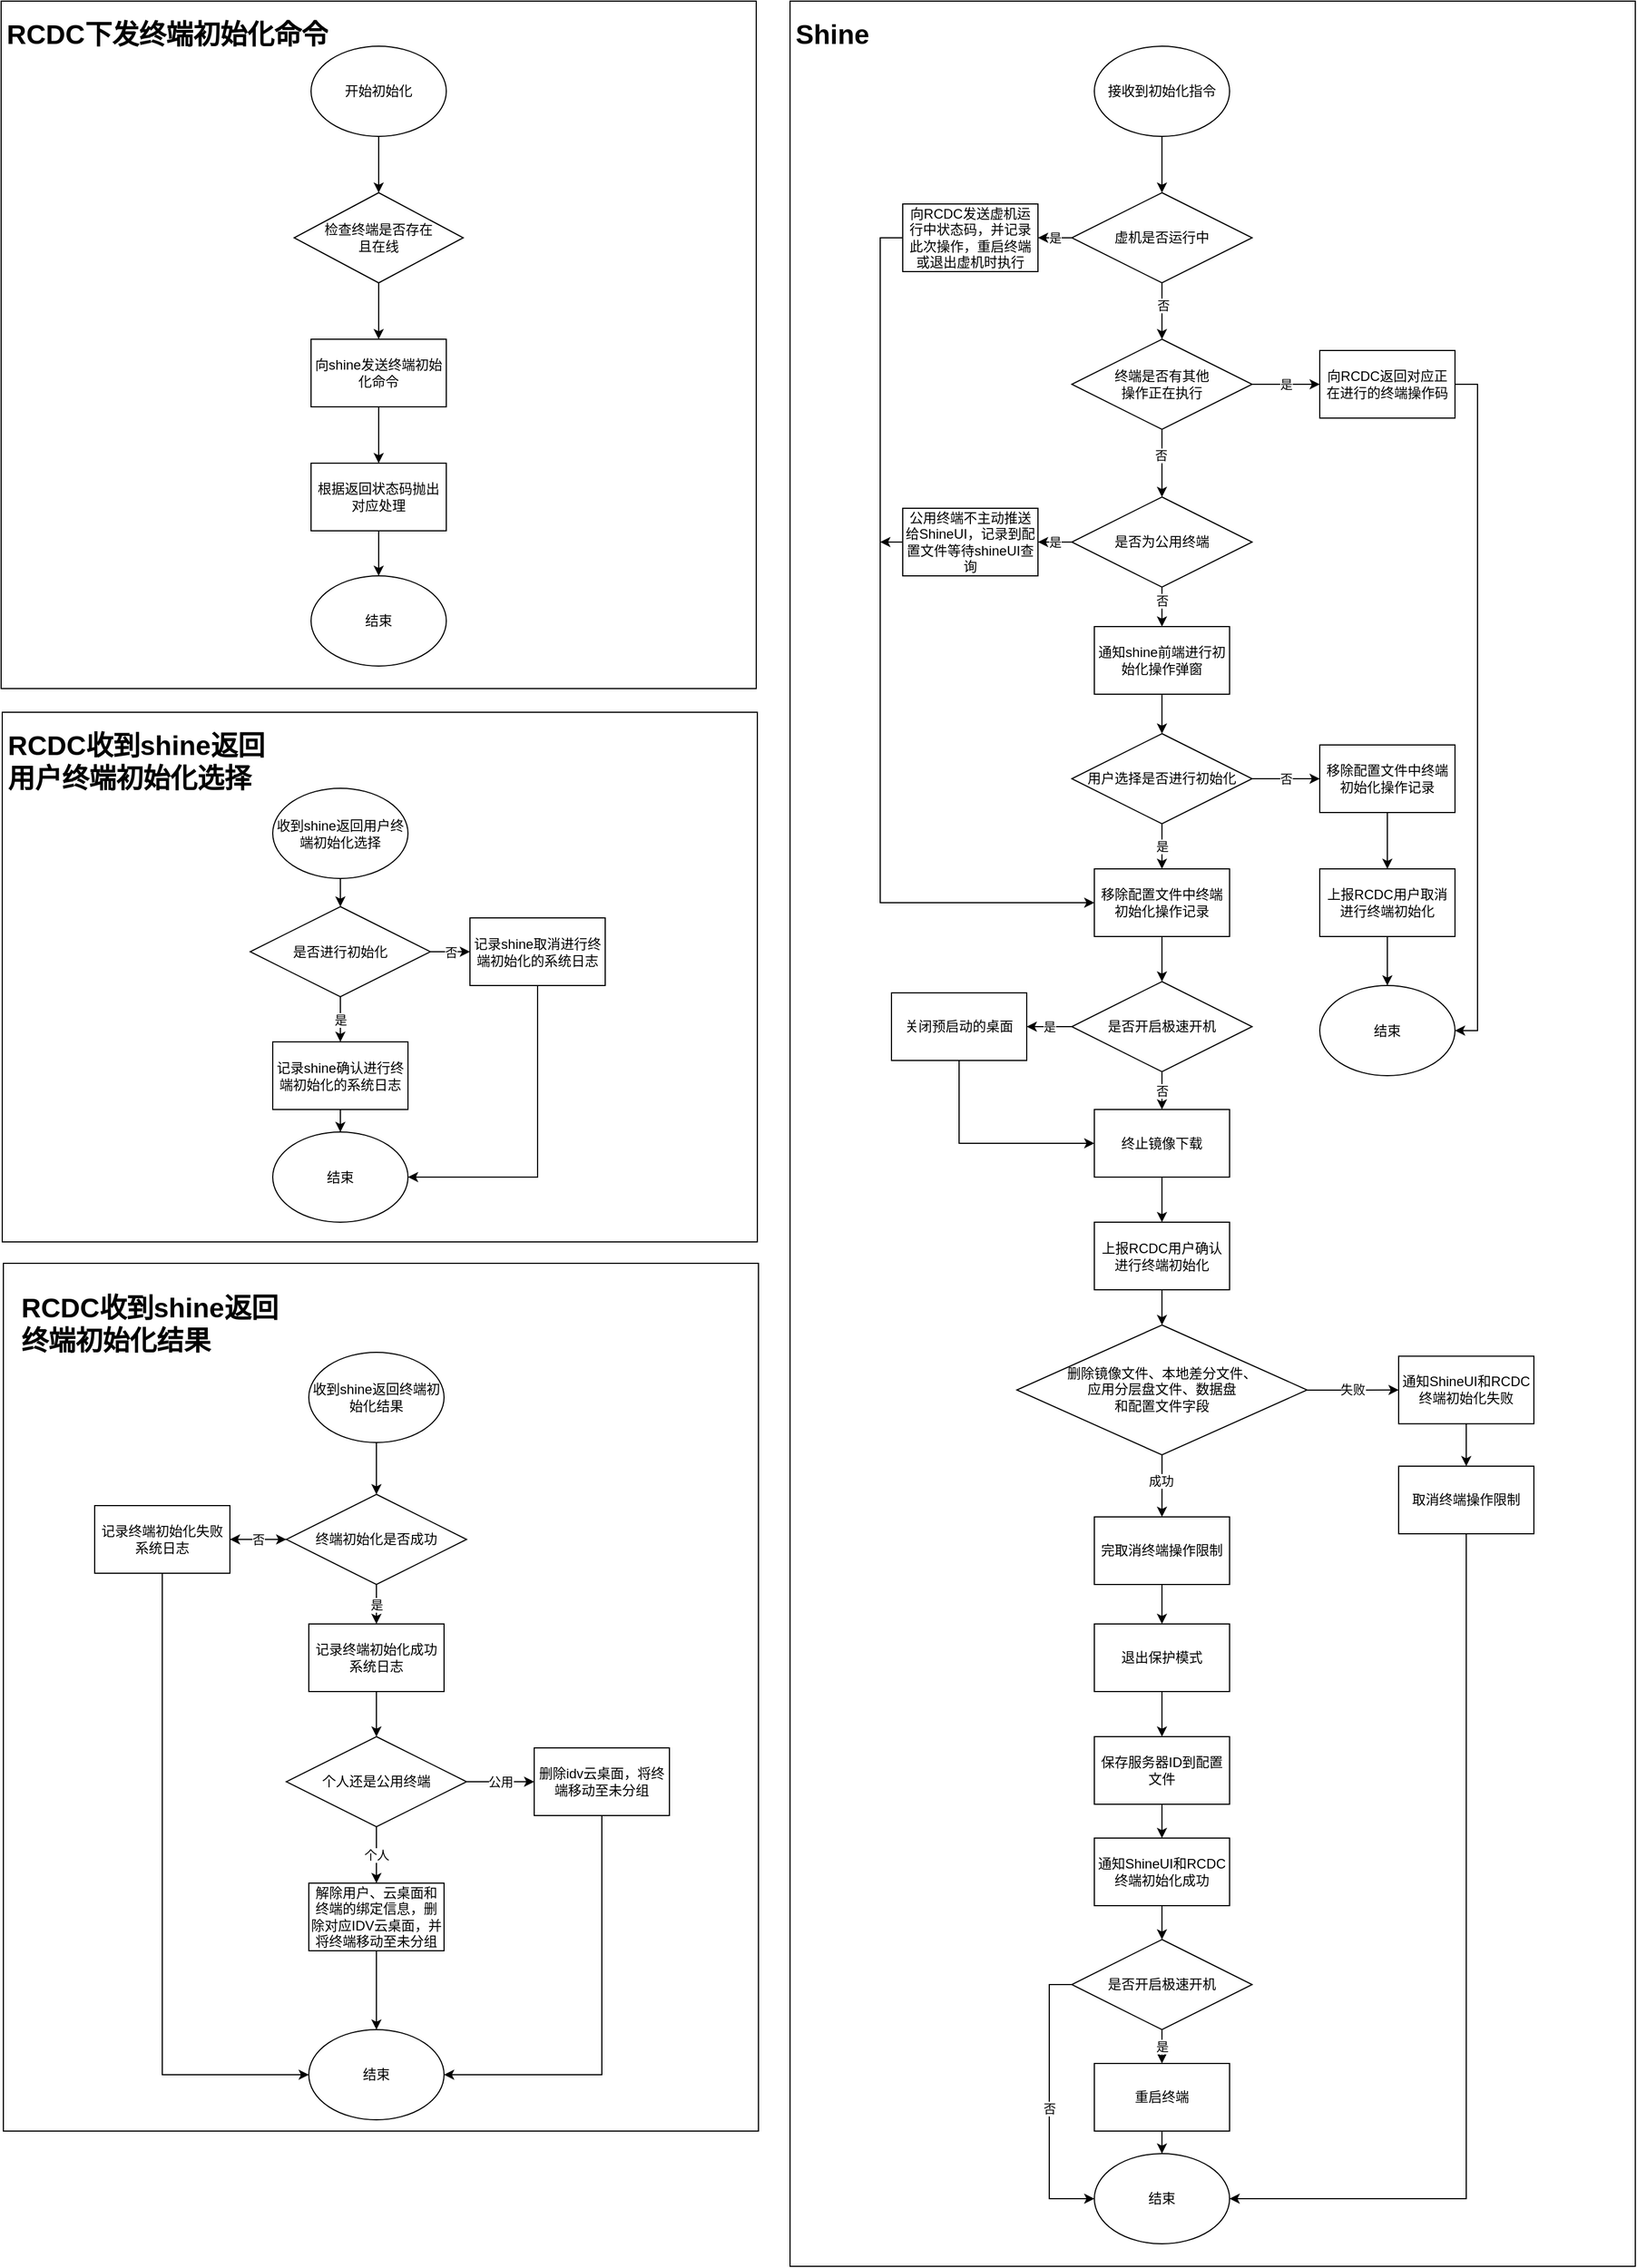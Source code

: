 <mxfile version="13.4.9" type="github">
  <diagram id="C5RBs43oDa-KdzZeNtuy" name="Page-1">
    <mxGraphModel dx="2130" dy="2096" grid="1" gridSize="10" guides="1" tooltips="1" connect="1" arrows="1" fold="1" page="1" pageScale="1" pageWidth="827" pageHeight="1169" math="0" shadow="0">
      <root>
        <mxCell id="WIyWlLk6GJQsqaUBKTNV-0" />
        <mxCell id="WIyWlLk6GJQsqaUBKTNV-1" parent="WIyWlLk6GJQsqaUBKTNV-0" />
        <mxCell id="mnBdbgV8jX7nQdFRX_Ui-82" value="" style="whiteSpace=wrap;html=1;fillColor=#FFFFFF;" vertex="1" parent="WIyWlLk6GJQsqaUBKTNV-1">
          <mxGeometry x="91" y="601" width="670" height="470" as="geometry" />
        </mxCell>
        <mxCell id="mnBdbgV8jX7nQdFRX_Ui-83" value="&lt;h1&gt;RCDC收到shine返回用户终端初始化选择&lt;/h1&gt;" style="text;html=1;strokeColor=none;fillColor=none;spacing=5;spacingTop=-20;whiteSpace=wrap;overflow=hidden;rounded=0;" vertex="1" parent="WIyWlLk6GJQsqaUBKTNV-1">
          <mxGeometry x="91" y="611" width="240" height="60" as="geometry" />
        </mxCell>
        <mxCell id="mnBdbgV8jX7nQdFRX_Ui-14" value="" style="whiteSpace=wrap;html=1;fillColor=#FFFFFF;" vertex="1" parent="WIyWlLk6GJQsqaUBKTNV-1">
          <mxGeometry x="90" y="-30" width="670" height="610" as="geometry" />
        </mxCell>
        <mxCell id="mnBdbgV8jX7nQdFRX_Ui-10" value="" style="edgeStyle=orthogonalEdgeStyle;rounded=0;orthogonalLoop=1;jettySize=auto;html=1;" edge="1" parent="WIyWlLk6GJQsqaUBKTNV-1" source="mnBdbgV8jX7nQdFRX_Ui-6" target="mnBdbgV8jX7nQdFRX_Ui-9">
          <mxGeometry relative="1" as="geometry" />
        </mxCell>
        <mxCell id="mnBdbgV8jX7nQdFRX_Ui-6" value="开始初始化" style="ellipse;whiteSpace=wrap;html=1;" vertex="1" parent="WIyWlLk6GJQsqaUBKTNV-1">
          <mxGeometry x="365" y="10" width="120" height="80" as="geometry" />
        </mxCell>
        <mxCell id="mnBdbgV8jX7nQdFRX_Ui-12" value="" style="edgeStyle=orthogonalEdgeStyle;rounded=0;orthogonalLoop=1;jettySize=auto;html=1;" edge="1" parent="WIyWlLk6GJQsqaUBKTNV-1" source="mnBdbgV8jX7nQdFRX_Ui-9" target="mnBdbgV8jX7nQdFRX_Ui-11">
          <mxGeometry relative="1" as="geometry" />
        </mxCell>
        <mxCell id="mnBdbgV8jX7nQdFRX_Ui-9" value="检查终端是否存在&lt;br&gt;且在线" style="rhombus;whiteSpace=wrap;html=1;" vertex="1" parent="WIyWlLk6GJQsqaUBKTNV-1">
          <mxGeometry x="350" y="140" width="150" height="80" as="geometry" />
        </mxCell>
        <mxCell id="mnBdbgV8jX7nQdFRX_Ui-65" value="" style="edgeStyle=orthogonalEdgeStyle;rounded=0;orthogonalLoop=1;jettySize=auto;html=1;" edge="1" parent="WIyWlLk6GJQsqaUBKTNV-1" source="mnBdbgV8jX7nQdFRX_Ui-11" target="mnBdbgV8jX7nQdFRX_Ui-64">
          <mxGeometry relative="1" as="geometry" />
        </mxCell>
        <mxCell id="mnBdbgV8jX7nQdFRX_Ui-11" value="向shine发送终端初始化命令" style="whiteSpace=wrap;html=1;" vertex="1" parent="WIyWlLk6GJQsqaUBKTNV-1">
          <mxGeometry x="365" y="270" width="120" height="60" as="geometry" />
        </mxCell>
        <mxCell id="mnBdbgV8jX7nQdFRX_Ui-15" value="&lt;h1&gt;RCDC下发终端初始化命令&lt;/h1&gt;" style="text;html=1;strokeColor=none;fillColor=none;spacing=5;spacingTop=-20;whiteSpace=wrap;overflow=hidden;rounded=0;" vertex="1" parent="WIyWlLk6GJQsqaUBKTNV-1">
          <mxGeometry x="90" y="-20" width="310" height="60" as="geometry" />
        </mxCell>
        <mxCell id="mnBdbgV8jX7nQdFRX_Ui-16" value="" style="whiteSpace=wrap;html=1;fillColor=#FFFFFF;" vertex="1" parent="WIyWlLk6GJQsqaUBKTNV-1">
          <mxGeometry x="790" y="-30" width="750" height="2010" as="geometry" />
        </mxCell>
        <mxCell id="mnBdbgV8jX7nQdFRX_Ui-17" value="&lt;h1&gt;Shine&lt;/h1&gt;" style="text;html=1;strokeColor=none;fillColor=none;spacing=5;spacingTop=-20;whiteSpace=wrap;overflow=hidden;rounded=0;" vertex="1" parent="WIyWlLk6GJQsqaUBKTNV-1">
          <mxGeometry x="790" y="-20" width="100" height="40" as="geometry" />
        </mxCell>
        <mxCell id="mnBdbgV8jX7nQdFRX_Ui-20" value="" style="edgeStyle=orthogonalEdgeStyle;rounded=0;orthogonalLoop=1;jettySize=auto;html=1;" edge="1" parent="WIyWlLk6GJQsqaUBKTNV-1" source="mnBdbgV8jX7nQdFRX_Ui-18" target="mnBdbgV8jX7nQdFRX_Ui-19">
          <mxGeometry relative="1" as="geometry" />
        </mxCell>
        <mxCell id="mnBdbgV8jX7nQdFRX_Ui-18" value="接收到初始化指令" style="ellipse;whiteSpace=wrap;html=1;fillColor=#FFFFFF;" vertex="1" parent="WIyWlLk6GJQsqaUBKTNV-1">
          <mxGeometry x="1060" y="10" width="120" height="80" as="geometry" />
        </mxCell>
        <mxCell id="mnBdbgV8jX7nQdFRX_Ui-24" value="" style="edgeStyle=orthogonalEdgeStyle;rounded=0;orthogonalLoop=1;jettySize=auto;html=1;" edge="1" parent="WIyWlLk6GJQsqaUBKTNV-1" source="mnBdbgV8jX7nQdFRX_Ui-19" target="mnBdbgV8jX7nQdFRX_Ui-23">
          <mxGeometry relative="1" as="geometry" />
        </mxCell>
        <mxCell id="mnBdbgV8jX7nQdFRX_Ui-28" value="否" style="edgeLabel;html=1;align=center;verticalAlign=middle;resizable=0;points=[];" vertex="1" connectable="0" parent="mnBdbgV8jX7nQdFRX_Ui-24">
          <mxGeometry x="-0.211" y="1" relative="1" as="geometry">
            <mxPoint as="offset" />
          </mxGeometry>
        </mxCell>
        <mxCell id="mnBdbgV8jX7nQdFRX_Ui-36" value="是" style="edgeStyle=orthogonalEdgeStyle;rounded=0;orthogonalLoop=1;jettySize=auto;html=1;" edge="1" parent="WIyWlLk6GJQsqaUBKTNV-1" source="mnBdbgV8jX7nQdFRX_Ui-19" target="mnBdbgV8jX7nQdFRX_Ui-35">
          <mxGeometry relative="1" as="geometry" />
        </mxCell>
        <mxCell id="mnBdbgV8jX7nQdFRX_Ui-19" value="虚机是否运行中" style="rhombus;whiteSpace=wrap;html=1;fillColor=#FFFFFF;" vertex="1" parent="WIyWlLk6GJQsqaUBKTNV-1">
          <mxGeometry x="1040" y="140" width="160" height="80" as="geometry" />
        </mxCell>
        <mxCell id="mnBdbgV8jX7nQdFRX_Ui-27" value="" style="edgeStyle=orthogonalEdgeStyle;rounded=0;orthogonalLoop=1;jettySize=auto;html=1;" edge="1" parent="WIyWlLk6GJQsqaUBKTNV-1" source="mnBdbgV8jX7nQdFRX_Ui-23" target="mnBdbgV8jX7nQdFRX_Ui-25">
          <mxGeometry relative="1" as="geometry" />
        </mxCell>
        <mxCell id="mnBdbgV8jX7nQdFRX_Ui-29" value="否" style="edgeLabel;html=1;align=center;verticalAlign=middle;resizable=0;points=[];" vertex="1" connectable="0" parent="mnBdbgV8jX7nQdFRX_Ui-27">
          <mxGeometry x="-0.249" y="-1" relative="1" as="geometry">
            <mxPoint as="offset" />
          </mxGeometry>
        </mxCell>
        <mxCell id="mnBdbgV8jX7nQdFRX_Ui-38" value="是" style="edgeStyle=orthogonalEdgeStyle;rounded=0;orthogonalLoop=1;jettySize=auto;html=1;" edge="1" parent="WIyWlLk6GJQsqaUBKTNV-1" source="mnBdbgV8jX7nQdFRX_Ui-23" target="mnBdbgV8jX7nQdFRX_Ui-37">
          <mxGeometry relative="1" as="geometry" />
        </mxCell>
        <mxCell id="mnBdbgV8jX7nQdFRX_Ui-23" value="终端是否有其他&lt;br&gt;操作正在执行" style="rhombus;whiteSpace=wrap;html=1;fillColor=#FFFFFF;" vertex="1" parent="WIyWlLk6GJQsqaUBKTNV-1">
          <mxGeometry x="1040" y="270" width="160" height="80" as="geometry" />
        </mxCell>
        <mxCell id="mnBdbgV8jX7nQdFRX_Ui-31" value="" style="edgeStyle=orthogonalEdgeStyle;rounded=0;orthogonalLoop=1;jettySize=auto;html=1;" edge="1" parent="WIyWlLk6GJQsqaUBKTNV-1" source="mnBdbgV8jX7nQdFRX_Ui-25" target="mnBdbgV8jX7nQdFRX_Ui-30">
          <mxGeometry relative="1" as="geometry" />
        </mxCell>
        <mxCell id="mnBdbgV8jX7nQdFRX_Ui-32" value="否" style="edgeLabel;html=1;align=center;verticalAlign=middle;resizable=0;points=[];" vertex="1" connectable="0" parent="mnBdbgV8jX7nQdFRX_Ui-31">
          <mxGeometry x="-0.471" relative="1" as="geometry">
            <mxPoint as="offset" />
          </mxGeometry>
        </mxCell>
        <mxCell id="mnBdbgV8jX7nQdFRX_Ui-40" value="是" style="edgeStyle=orthogonalEdgeStyle;rounded=0;orthogonalLoop=1;jettySize=auto;html=1;" edge="1" parent="WIyWlLk6GJQsqaUBKTNV-1" source="mnBdbgV8jX7nQdFRX_Ui-25" target="mnBdbgV8jX7nQdFRX_Ui-39">
          <mxGeometry relative="1" as="geometry" />
        </mxCell>
        <mxCell id="mnBdbgV8jX7nQdFRX_Ui-25" value="是否为公用终端" style="rhombus;whiteSpace=wrap;html=1;fillColor=#FFFFFF;" vertex="1" parent="WIyWlLk6GJQsqaUBKTNV-1">
          <mxGeometry x="1040" y="410" width="160" height="80" as="geometry" />
        </mxCell>
        <mxCell id="mnBdbgV8jX7nQdFRX_Ui-44" value="" style="edgeStyle=orthogonalEdgeStyle;rounded=0;orthogonalLoop=1;jettySize=auto;html=1;" edge="1" parent="WIyWlLk6GJQsqaUBKTNV-1" source="mnBdbgV8jX7nQdFRX_Ui-30" target="mnBdbgV8jX7nQdFRX_Ui-43">
          <mxGeometry relative="1" as="geometry" />
        </mxCell>
        <mxCell id="mnBdbgV8jX7nQdFRX_Ui-30" value="通知shine前端进行初始化操作弹窗" style="whiteSpace=wrap;html=1;fillColor=#FFFFFF;" vertex="1" parent="WIyWlLk6GJQsqaUBKTNV-1">
          <mxGeometry x="1060" y="525" width="120" height="60" as="geometry" />
        </mxCell>
        <mxCell id="mnBdbgV8jX7nQdFRX_Ui-59" style="edgeStyle=orthogonalEdgeStyle;rounded=0;orthogonalLoop=1;jettySize=auto;html=1;exitX=0;exitY=0.5;exitDx=0;exitDy=0;entryX=0;entryY=0.5;entryDx=0;entryDy=0;" edge="1" parent="WIyWlLk6GJQsqaUBKTNV-1" source="mnBdbgV8jX7nQdFRX_Ui-35" target="mnBdbgV8jX7nQdFRX_Ui-55">
          <mxGeometry relative="1" as="geometry" />
        </mxCell>
        <mxCell id="mnBdbgV8jX7nQdFRX_Ui-35" value="向RCDC发送虚机运行中状态码，并记录此次操作，重启终端或退出虚机时执行" style="whiteSpace=wrap;html=1;fillColor=#FFFFFF;" vertex="1" parent="WIyWlLk6GJQsqaUBKTNV-1">
          <mxGeometry x="890" y="150" width="120" height="60" as="geometry" />
        </mxCell>
        <mxCell id="mnBdbgV8jX7nQdFRX_Ui-113" style="edgeStyle=orthogonalEdgeStyle;rounded=0;orthogonalLoop=1;jettySize=auto;html=1;exitX=1;exitY=0.5;exitDx=0;exitDy=0;entryX=1;entryY=0.5;entryDx=0;entryDy=0;" edge="1" parent="WIyWlLk6GJQsqaUBKTNV-1" source="mnBdbgV8jX7nQdFRX_Ui-37" target="mnBdbgV8jX7nQdFRX_Ui-111">
          <mxGeometry relative="1" as="geometry" />
        </mxCell>
        <mxCell id="mnBdbgV8jX7nQdFRX_Ui-37" value="向RCDC返回对应正在进行的终端操作码" style="whiteSpace=wrap;html=1;fillColor=#FFFFFF;" vertex="1" parent="WIyWlLk6GJQsqaUBKTNV-1">
          <mxGeometry x="1260" y="280" width="120" height="60" as="geometry" />
        </mxCell>
        <mxCell id="mnBdbgV8jX7nQdFRX_Ui-60" style="edgeStyle=orthogonalEdgeStyle;rounded=0;orthogonalLoop=1;jettySize=auto;html=1;exitX=0;exitY=0.5;exitDx=0;exitDy=0;" edge="1" parent="WIyWlLk6GJQsqaUBKTNV-1" source="mnBdbgV8jX7nQdFRX_Ui-39">
          <mxGeometry relative="1" as="geometry">
            <mxPoint x="870" y="449.941" as="targetPoint" />
          </mxGeometry>
        </mxCell>
        <mxCell id="mnBdbgV8jX7nQdFRX_Ui-39" value="公用终端不主动推送给ShineUI，记录到配置文件等待shineUI查询" style="whiteSpace=wrap;html=1;fillColor=#FFFFFF;" vertex="1" parent="WIyWlLk6GJQsqaUBKTNV-1">
          <mxGeometry x="890" y="420" width="120" height="60" as="geometry" />
        </mxCell>
        <mxCell id="mnBdbgV8jX7nQdFRX_Ui-50" value="否" style="edgeStyle=orthogonalEdgeStyle;rounded=0;orthogonalLoop=1;jettySize=auto;html=1;" edge="1" parent="WIyWlLk6GJQsqaUBKTNV-1" source="mnBdbgV8jX7nQdFRX_Ui-43" target="mnBdbgV8jX7nQdFRX_Ui-49">
          <mxGeometry relative="1" as="geometry" />
        </mxCell>
        <mxCell id="mnBdbgV8jX7nQdFRX_Ui-56" value="是" style="edgeStyle=orthogonalEdgeStyle;rounded=0;orthogonalLoop=1;jettySize=auto;html=1;" edge="1" parent="WIyWlLk6GJQsqaUBKTNV-1" source="mnBdbgV8jX7nQdFRX_Ui-43" target="mnBdbgV8jX7nQdFRX_Ui-55">
          <mxGeometry relative="1" as="geometry" />
        </mxCell>
        <mxCell id="mnBdbgV8jX7nQdFRX_Ui-43" value="用户选择是否进行初始化" style="rhombus;whiteSpace=wrap;html=1;fillColor=#FFFFFF;" vertex="1" parent="WIyWlLk6GJQsqaUBKTNV-1">
          <mxGeometry x="1040" y="620" width="160" height="80" as="geometry" />
        </mxCell>
        <mxCell id="mnBdbgV8jX7nQdFRX_Ui-110" value="" style="edgeStyle=orthogonalEdgeStyle;rounded=0;orthogonalLoop=1;jettySize=auto;html=1;" edge="1" parent="WIyWlLk6GJQsqaUBKTNV-1" source="mnBdbgV8jX7nQdFRX_Ui-49" target="mnBdbgV8jX7nQdFRX_Ui-109">
          <mxGeometry relative="1" as="geometry" />
        </mxCell>
        <mxCell id="mnBdbgV8jX7nQdFRX_Ui-49" value="移除配置文件中终端初始化操作记录" style="whiteSpace=wrap;html=1;fillColor=#FFFFFF;" vertex="1" parent="WIyWlLk6GJQsqaUBKTNV-1">
          <mxGeometry x="1260" y="630" width="120" height="60" as="geometry" />
        </mxCell>
        <mxCell id="mnBdbgV8jX7nQdFRX_Ui-58" value="" style="edgeStyle=orthogonalEdgeStyle;rounded=0;orthogonalLoop=1;jettySize=auto;html=1;" edge="1" parent="WIyWlLk6GJQsqaUBKTNV-1" source="mnBdbgV8jX7nQdFRX_Ui-55">
          <mxGeometry relative="1" as="geometry">
            <mxPoint x="1120" y="840.0" as="targetPoint" />
          </mxGeometry>
        </mxCell>
        <mxCell id="mnBdbgV8jX7nQdFRX_Ui-55" value="移除配置文件中终端初始化操作记录" style="whiteSpace=wrap;html=1;fillColor=#FFFFFF;" vertex="1" parent="WIyWlLk6GJQsqaUBKTNV-1">
          <mxGeometry x="1060" y="740" width="120" height="60" as="geometry" />
        </mxCell>
        <mxCell id="mnBdbgV8jX7nQdFRX_Ui-67" value="" style="edgeStyle=orthogonalEdgeStyle;rounded=0;orthogonalLoop=1;jettySize=auto;html=1;" edge="1" parent="WIyWlLk6GJQsqaUBKTNV-1" source="mnBdbgV8jX7nQdFRX_Ui-64" target="mnBdbgV8jX7nQdFRX_Ui-66">
          <mxGeometry relative="1" as="geometry" />
        </mxCell>
        <mxCell id="mnBdbgV8jX7nQdFRX_Ui-64" value="根据返回状态码抛出对应处理" style="whiteSpace=wrap;html=1;" vertex="1" parent="WIyWlLk6GJQsqaUBKTNV-1">
          <mxGeometry x="365" y="380" width="120" height="60" as="geometry" />
        </mxCell>
        <mxCell id="mnBdbgV8jX7nQdFRX_Ui-66" value="结束" style="ellipse;whiteSpace=wrap;html=1;" vertex="1" parent="WIyWlLk6GJQsqaUBKTNV-1">
          <mxGeometry x="365" y="480" width="120" height="80" as="geometry" />
        </mxCell>
        <mxCell id="mnBdbgV8jX7nQdFRX_Ui-72" value="" style="edgeStyle=orthogonalEdgeStyle;rounded=0;orthogonalLoop=1;jettySize=auto;html=1;" edge="1" parent="WIyWlLk6GJQsqaUBKTNV-1" source="mnBdbgV8jX7nQdFRX_Ui-68" target="mnBdbgV8jX7nQdFRX_Ui-71">
          <mxGeometry relative="1" as="geometry" />
        </mxCell>
        <mxCell id="mnBdbgV8jX7nQdFRX_Ui-68" value="收到shine返回用户终端初始化选择" style="ellipse;whiteSpace=wrap;html=1;fillColor=#FFFFFF;" vertex="1" parent="WIyWlLk6GJQsqaUBKTNV-1">
          <mxGeometry x="331" y="668.5" width="120" height="80" as="geometry" />
        </mxCell>
        <mxCell id="mnBdbgV8jX7nQdFRX_Ui-76" value="是" style="edgeStyle=orthogonalEdgeStyle;rounded=0;orthogonalLoop=1;jettySize=auto;html=1;" edge="1" parent="WIyWlLk6GJQsqaUBKTNV-1" source="mnBdbgV8jX7nQdFRX_Ui-71" target="mnBdbgV8jX7nQdFRX_Ui-75">
          <mxGeometry relative="1" as="geometry" />
        </mxCell>
        <mxCell id="mnBdbgV8jX7nQdFRX_Ui-78" value="否" style="edgeStyle=orthogonalEdgeStyle;rounded=0;orthogonalLoop=1;jettySize=auto;html=1;" edge="1" parent="WIyWlLk6GJQsqaUBKTNV-1" source="mnBdbgV8jX7nQdFRX_Ui-71" target="mnBdbgV8jX7nQdFRX_Ui-77">
          <mxGeometry relative="1" as="geometry" />
        </mxCell>
        <mxCell id="mnBdbgV8jX7nQdFRX_Ui-71" value="是否进行初始化" style="rhombus;whiteSpace=wrap;html=1;fillColor=#FFFFFF;" vertex="1" parent="WIyWlLk6GJQsqaUBKTNV-1">
          <mxGeometry x="311" y="773.5" width="160" height="80" as="geometry" />
        </mxCell>
        <mxCell id="mnBdbgV8jX7nQdFRX_Ui-80" value="" style="edgeStyle=orthogonalEdgeStyle;rounded=0;orthogonalLoop=1;jettySize=auto;html=1;" edge="1" parent="WIyWlLk6GJQsqaUBKTNV-1" source="mnBdbgV8jX7nQdFRX_Ui-75" target="mnBdbgV8jX7nQdFRX_Ui-79">
          <mxGeometry relative="1" as="geometry" />
        </mxCell>
        <mxCell id="mnBdbgV8jX7nQdFRX_Ui-75" value="记录shine确认进行终端初始化的系统日志" style="whiteSpace=wrap;html=1;fillColor=#FFFFFF;" vertex="1" parent="WIyWlLk6GJQsqaUBKTNV-1">
          <mxGeometry x="331" y="893.5" width="120" height="60" as="geometry" />
        </mxCell>
        <mxCell id="mnBdbgV8jX7nQdFRX_Ui-81" style="edgeStyle=orthogonalEdgeStyle;rounded=0;orthogonalLoop=1;jettySize=auto;html=1;exitX=0.5;exitY=1;exitDx=0;exitDy=0;entryX=1;entryY=0.5;entryDx=0;entryDy=0;" edge="1" parent="WIyWlLk6GJQsqaUBKTNV-1" source="mnBdbgV8jX7nQdFRX_Ui-77" target="mnBdbgV8jX7nQdFRX_Ui-79">
          <mxGeometry relative="1" as="geometry" />
        </mxCell>
        <mxCell id="mnBdbgV8jX7nQdFRX_Ui-77" value="记录shine取消进行终端初始化的系统日志" style="whiteSpace=wrap;html=1;fillColor=#FFFFFF;" vertex="1" parent="WIyWlLk6GJQsqaUBKTNV-1">
          <mxGeometry x="506" y="783.5" width="120" height="60" as="geometry" />
        </mxCell>
        <mxCell id="mnBdbgV8jX7nQdFRX_Ui-79" value="结束" style="ellipse;whiteSpace=wrap;html=1;fillColor=#FFFFFF;" vertex="1" parent="WIyWlLk6GJQsqaUBKTNV-1">
          <mxGeometry x="331" y="973.5" width="120" height="80" as="geometry" />
        </mxCell>
        <mxCell id="mnBdbgV8jX7nQdFRX_Ui-84" value="" style="whiteSpace=wrap;html=1;fillColor=#FFFFFF;" vertex="1" parent="WIyWlLk6GJQsqaUBKTNV-1">
          <mxGeometry x="92" y="1090" width="670" height="770" as="geometry" />
        </mxCell>
        <mxCell id="mnBdbgV8jX7nQdFRX_Ui-85" value="&lt;h1&gt;RCDC收到shine返回终端初始化结果&lt;/h1&gt;" style="text;html=1;strokeColor=none;fillColor=none;spacing=5;spacingTop=-20;whiteSpace=wrap;overflow=hidden;rounded=0;" vertex="1" parent="WIyWlLk6GJQsqaUBKTNV-1">
          <mxGeometry x="103" y="1110" width="240" height="60" as="geometry" />
        </mxCell>
        <mxCell id="mnBdbgV8jX7nQdFRX_Ui-88" value="" style="edgeStyle=orthogonalEdgeStyle;rounded=0;orthogonalLoop=1;jettySize=auto;html=1;" edge="1" parent="WIyWlLk6GJQsqaUBKTNV-1" source="mnBdbgV8jX7nQdFRX_Ui-86" target="mnBdbgV8jX7nQdFRX_Ui-87">
          <mxGeometry relative="1" as="geometry" />
        </mxCell>
        <mxCell id="mnBdbgV8jX7nQdFRX_Ui-86" value="收到shine返回终端初始化结果" style="ellipse;whiteSpace=wrap;html=1;fillColor=#FFFFFF;" vertex="1" parent="WIyWlLk6GJQsqaUBKTNV-1">
          <mxGeometry x="363" y="1169" width="120" height="80" as="geometry" />
        </mxCell>
        <mxCell id="mnBdbgV8jX7nQdFRX_Ui-90" value="是" style="edgeStyle=orthogonalEdgeStyle;rounded=0;orthogonalLoop=1;jettySize=auto;html=1;" edge="1" parent="WIyWlLk6GJQsqaUBKTNV-1" source="mnBdbgV8jX7nQdFRX_Ui-87" target="mnBdbgV8jX7nQdFRX_Ui-89">
          <mxGeometry relative="1" as="geometry" />
        </mxCell>
        <mxCell id="mnBdbgV8jX7nQdFRX_Ui-101" value="" style="edgeStyle=orthogonalEdgeStyle;rounded=0;orthogonalLoop=1;jettySize=auto;html=1;" edge="1" parent="WIyWlLk6GJQsqaUBKTNV-1" source="mnBdbgV8jX7nQdFRX_Ui-87" target="mnBdbgV8jX7nQdFRX_Ui-100">
          <mxGeometry relative="1" as="geometry" />
        </mxCell>
        <mxCell id="mnBdbgV8jX7nQdFRX_Ui-87" value="终端初始化是否成功" style="rhombus;whiteSpace=wrap;html=1;fillColor=#FFFFFF;" vertex="1" parent="WIyWlLk6GJQsqaUBKTNV-1">
          <mxGeometry x="343" y="1295" width="160" height="80" as="geometry" />
        </mxCell>
        <mxCell id="mnBdbgV8jX7nQdFRX_Ui-92" value="" style="edgeStyle=orthogonalEdgeStyle;rounded=0;orthogonalLoop=1;jettySize=auto;html=1;" edge="1" parent="WIyWlLk6GJQsqaUBKTNV-1" source="mnBdbgV8jX7nQdFRX_Ui-89" target="mnBdbgV8jX7nQdFRX_Ui-91">
          <mxGeometry relative="1" as="geometry" />
        </mxCell>
        <mxCell id="mnBdbgV8jX7nQdFRX_Ui-89" value="记录终端初始化成功系统日志" style="whiteSpace=wrap;html=1;fillColor=#FFFFFF;" vertex="1" parent="WIyWlLk6GJQsqaUBKTNV-1">
          <mxGeometry x="363" y="1410" width="120" height="60" as="geometry" />
        </mxCell>
        <mxCell id="mnBdbgV8jX7nQdFRX_Ui-94" value="个人" style="edgeStyle=orthogonalEdgeStyle;rounded=0;orthogonalLoop=1;jettySize=auto;html=1;" edge="1" parent="WIyWlLk6GJQsqaUBKTNV-1" source="mnBdbgV8jX7nQdFRX_Ui-91" target="mnBdbgV8jX7nQdFRX_Ui-93">
          <mxGeometry relative="1" as="geometry" />
        </mxCell>
        <mxCell id="mnBdbgV8jX7nQdFRX_Ui-96" value="公用" style="edgeStyle=orthogonalEdgeStyle;rounded=0;orthogonalLoop=1;jettySize=auto;html=1;" edge="1" parent="WIyWlLk6GJQsqaUBKTNV-1" source="mnBdbgV8jX7nQdFRX_Ui-91" target="mnBdbgV8jX7nQdFRX_Ui-95">
          <mxGeometry relative="1" as="geometry" />
        </mxCell>
        <mxCell id="mnBdbgV8jX7nQdFRX_Ui-91" value="个人还是公用终端" style="rhombus;whiteSpace=wrap;html=1;fillColor=#FFFFFF;" vertex="1" parent="WIyWlLk6GJQsqaUBKTNV-1">
          <mxGeometry x="343" y="1510" width="160" height="80" as="geometry" />
        </mxCell>
        <mxCell id="mnBdbgV8jX7nQdFRX_Ui-98" value="" style="edgeStyle=orthogonalEdgeStyle;rounded=0;orthogonalLoop=1;jettySize=auto;html=1;" edge="1" parent="WIyWlLk6GJQsqaUBKTNV-1" source="mnBdbgV8jX7nQdFRX_Ui-93" target="mnBdbgV8jX7nQdFRX_Ui-97">
          <mxGeometry relative="1" as="geometry" />
        </mxCell>
        <mxCell id="mnBdbgV8jX7nQdFRX_Ui-93" value="解除用户、云桌面和终端的绑定信息，删除对应IDV云桌面，并将终端移动至未分组" style="whiteSpace=wrap;html=1;fillColor=#FFFFFF;" vertex="1" parent="WIyWlLk6GJQsqaUBKTNV-1">
          <mxGeometry x="363" y="1640" width="120" height="60" as="geometry" />
        </mxCell>
        <mxCell id="mnBdbgV8jX7nQdFRX_Ui-99" style="edgeStyle=orthogonalEdgeStyle;rounded=0;orthogonalLoop=1;jettySize=auto;html=1;exitX=0.5;exitY=1;exitDx=0;exitDy=0;entryX=1;entryY=0.5;entryDx=0;entryDy=0;" edge="1" parent="WIyWlLk6GJQsqaUBKTNV-1" source="mnBdbgV8jX7nQdFRX_Ui-95" target="mnBdbgV8jX7nQdFRX_Ui-97">
          <mxGeometry relative="1" as="geometry" />
        </mxCell>
        <mxCell id="mnBdbgV8jX7nQdFRX_Ui-95" value="删除idv云桌面，将终端移动至未分组" style="whiteSpace=wrap;html=1;fillColor=#FFFFFF;" vertex="1" parent="WIyWlLk6GJQsqaUBKTNV-1">
          <mxGeometry x="563" y="1520" width="120" height="60" as="geometry" />
        </mxCell>
        <mxCell id="mnBdbgV8jX7nQdFRX_Ui-97" value="结束" style="ellipse;whiteSpace=wrap;html=1;fillColor=#FFFFFF;" vertex="1" parent="WIyWlLk6GJQsqaUBKTNV-1">
          <mxGeometry x="363" y="1770" width="120" height="80" as="geometry" />
        </mxCell>
        <mxCell id="mnBdbgV8jX7nQdFRX_Ui-102" value="否" style="edgeStyle=orthogonalEdgeStyle;rounded=0;orthogonalLoop=1;jettySize=auto;html=1;" edge="1" parent="WIyWlLk6GJQsqaUBKTNV-1" source="mnBdbgV8jX7nQdFRX_Ui-100" target="mnBdbgV8jX7nQdFRX_Ui-87">
          <mxGeometry relative="1" as="geometry" />
        </mxCell>
        <mxCell id="mnBdbgV8jX7nQdFRX_Ui-103" style="edgeStyle=orthogonalEdgeStyle;rounded=0;orthogonalLoop=1;jettySize=auto;html=1;exitX=0.5;exitY=1;exitDx=0;exitDy=0;entryX=0;entryY=0.5;entryDx=0;entryDy=0;" edge="1" parent="WIyWlLk6GJQsqaUBKTNV-1" source="mnBdbgV8jX7nQdFRX_Ui-100" target="mnBdbgV8jX7nQdFRX_Ui-97">
          <mxGeometry relative="1" as="geometry" />
        </mxCell>
        <mxCell id="mnBdbgV8jX7nQdFRX_Ui-100" value="记录终端初始化失败系统日志" style="whiteSpace=wrap;html=1;fillColor=#FFFFFF;" vertex="1" parent="WIyWlLk6GJQsqaUBKTNV-1">
          <mxGeometry x="173" y="1305" width="120" height="60" as="geometry" />
        </mxCell>
        <mxCell id="mnBdbgV8jX7nQdFRX_Ui-106" value="否" style="edgeStyle=orthogonalEdgeStyle;rounded=0;orthogonalLoop=1;jettySize=auto;html=1;" edge="1" parent="WIyWlLk6GJQsqaUBKTNV-1" source="mnBdbgV8jX7nQdFRX_Ui-104" target="mnBdbgV8jX7nQdFRX_Ui-105">
          <mxGeometry relative="1" as="geometry" />
        </mxCell>
        <mxCell id="mnBdbgV8jX7nQdFRX_Ui-117" value="是" style="edgeStyle=orthogonalEdgeStyle;rounded=0;orthogonalLoop=1;jettySize=auto;html=1;" edge="1" parent="WIyWlLk6GJQsqaUBKTNV-1" source="mnBdbgV8jX7nQdFRX_Ui-104" target="mnBdbgV8jX7nQdFRX_Ui-116">
          <mxGeometry relative="1" as="geometry" />
        </mxCell>
        <mxCell id="mnBdbgV8jX7nQdFRX_Ui-104" value="是否开启极速开机" style="rhombus;whiteSpace=wrap;html=1;fillColor=#FFFFFF;" vertex="1" parent="WIyWlLk6GJQsqaUBKTNV-1">
          <mxGeometry x="1040" y="840" width="160" height="80" as="geometry" />
        </mxCell>
        <mxCell id="mnBdbgV8jX7nQdFRX_Ui-108" value="" style="edgeStyle=orthogonalEdgeStyle;rounded=0;orthogonalLoop=1;jettySize=auto;html=1;" edge="1" parent="WIyWlLk6GJQsqaUBKTNV-1" source="mnBdbgV8jX7nQdFRX_Ui-105" target="mnBdbgV8jX7nQdFRX_Ui-107">
          <mxGeometry relative="1" as="geometry" />
        </mxCell>
        <mxCell id="mnBdbgV8jX7nQdFRX_Ui-105" value="终止镜像下载" style="whiteSpace=wrap;html=1;fillColor=#FFFFFF;" vertex="1" parent="WIyWlLk6GJQsqaUBKTNV-1">
          <mxGeometry x="1060" y="953.5" width="120" height="60" as="geometry" />
        </mxCell>
        <mxCell id="mnBdbgV8jX7nQdFRX_Ui-120" value="" style="edgeStyle=orthogonalEdgeStyle;rounded=0;orthogonalLoop=1;jettySize=auto;html=1;" edge="1" parent="WIyWlLk6GJQsqaUBKTNV-1" source="mnBdbgV8jX7nQdFRX_Ui-107" target="mnBdbgV8jX7nQdFRX_Ui-119">
          <mxGeometry relative="1" as="geometry" />
        </mxCell>
        <mxCell id="mnBdbgV8jX7nQdFRX_Ui-107" value="上报RCDC用户确认进行终端初始化" style="whiteSpace=wrap;html=1;fillColor=#FFFFFF;" vertex="1" parent="WIyWlLk6GJQsqaUBKTNV-1">
          <mxGeometry x="1060" y="1053.5" width="120" height="60" as="geometry" />
        </mxCell>
        <mxCell id="mnBdbgV8jX7nQdFRX_Ui-112" style="edgeStyle=orthogonalEdgeStyle;rounded=0;orthogonalLoop=1;jettySize=auto;html=1;exitX=0.5;exitY=1;exitDx=0;exitDy=0;entryX=0.5;entryY=0;entryDx=0;entryDy=0;" edge="1" parent="WIyWlLk6GJQsqaUBKTNV-1" source="mnBdbgV8jX7nQdFRX_Ui-109" target="mnBdbgV8jX7nQdFRX_Ui-111">
          <mxGeometry relative="1" as="geometry" />
        </mxCell>
        <mxCell id="mnBdbgV8jX7nQdFRX_Ui-109" value="上报RCDC用户取消进行终端初始化" style="whiteSpace=wrap;html=1;fillColor=#FFFFFF;" vertex="1" parent="WIyWlLk6GJQsqaUBKTNV-1">
          <mxGeometry x="1260" y="740" width="120" height="60" as="geometry" />
        </mxCell>
        <mxCell id="mnBdbgV8jX7nQdFRX_Ui-111" value="结束" style="ellipse;whiteSpace=wrap;html=1;fillColor=#FFFFFF;" vertex="1" parent="WIyWlLk6GJQsqaUBKTNV-1">
          <mxGeometry x="1260" y="843.5" width="120" height="80" as="geometry" />
        </mxCell>
        <mxCell id="mnBdbgV8jX7nQdFRX_Ui-118" style="edgeStyle=orthogonalEdgeStyle;rounded=0;orthogonalLoop=1;jettySize=auto;html=1;exitX=0.5;exitY=1;exitDx=0;exitDy=0;entryX=0;entryY=0.5;entryDx=0;entryDy=0;" edge="1" parent="WIyWlLk6GJQsqaUBKTNV-1" source="mnBdbgV8jX7nQdFRX_Ui-116" target="mnBdbgV8jX7nQdFRX_Ui-105">
          <mxGeometry relative="1" as="geometry" />
        </mxCell>
        <mxCell id="mnBdbgV8jX7nQdFRX_Ui-116" value="关闭预启动的桌面" style="whiteSpace=wrap;html=1;fillColor=#FFFFFF;" vertex="1" parent="WIyWlLk6GJQsqaUBKTNV-1">
          <mxGeometry x="880" y="850" width="120" height="60" as="geometry" />
        </mxCell>
        <mxCell id="mnBdbgV8jX7nQdFRX_Ui-122" value="" style="edgeStyle=orthogonalEdgeStyle;rounded=0;orthogonalLoop=1;jettySize=auto;html=1;" edge="1" parent="WIyWlLk6GJQsqaUBKTNV-1" source="mnBdbgV8jX7nQdFRX_Ui-119" target="mnBdbgV8jX7nQdFRX_Ui-121">
          <mxGeometry relative="1" as="geometry" />
        </mxCell>
        <mxCell id="mnBdbgV8jX7nQdFRX_Ui-123" value="成功" style="edgeLabel;html=1;align=center;verticalAlign=middle;resizable=0;points=[];" vertex="1" connectable="0" parent="mnBdbgV8jX7nQdFRX_Ui-122">
          <mxGeometry x="-0.201" y="-1" relative="1" as="geometry">
            <mxPoint y="1" as="offset" />
          </mxGeometry>
        </mxCell>
        <mxCell id="mnBdbgV8jX7nQdFRX_Ui-141" value="失败" style="edgeStyle=orthogonalEdgeStyle;rounded=0;orthogonalLoop=1;jettySize=auto;html=1;" edge="1" parent="WIyWlLk6GJQsqaUBKTNV-1" source="mnBdbgV8jX7nQdFRX_Ui-119" target="mnBdbgV8jX7nQdFRX_Ui-140">
          <mxGeometry relative="1" as="geometry" />
        </mxCell>
        <mxCell id="mnBdbgV8jX7nQdFRX_Ui-119" value="删除镜像文件、本地差分文件、&lt;br&gt;应用分层盘文件、数据盘&lt;br&gt;和配置文件字段" style="rhombus;whiteSpace=wrap;html=1;fillColor=#FFFFFF;" vertex="1" parent="WIyWlLk6GJQsqaUBKTNV-1">
          <mxGeometry x="991.25" y="1144.75" width="257.5" height="115.25" as="geometry" />
        </mxCell>
        <mxCell id="mnBdbgV8jX7nQdFRX_Ui-127" value="" style="edgeStyle=orthogonalEdgeStyle;rounded=0;orthogonalLoop=1;jettySize=auto;html=1;" edge="1" parent="WIyWlLk6GJQsqaUBKTNV-1" source="mnBdbgV8jX7nQdFRX_Ui-121" target="mnBdbgV8jX7nQdFRX_Ui-126">
          <mxGeometry relative="1" as="geometry" />
        </mxCell>
        <mxCell id="mnBdbgV8jX7nQdFRX_Ui-121" value="完取消终端操作限制" style="whiteSpace=wrap;html=1;fillColor=#FFFFFF;" vertex="1" parent="WIyWlLk6GJQsqaUBKTNV-1">
          <mxGeometry x="1060" y="1315" width="120" height="60" as="geometry" />
        </mxCell>
        <mxCell id="mnBdbgV8jX7nQdFRX_Ui-129" value="" style="edgeStyle=orthogonalEdgeStyle;rounded=0;orthogonalLoop=1;jettySize=auto;html=1;" edge="1" parent="WIyWlLk6GJQsqaUBKTNV-1" source="mnBdbgV8jX7nQdFRX_Ui-126" target="mnBdbgV8jX7nQdFRX_Ui-128">
          <mxGeometry relative="1" as="geometry" />
        </mxCell>
        <mxCell id="mnBdbgV8jX7nQdFRX_Ui-126" value="退出保护模式" style="whiteSpace=wrap;html=1;fillColor=#FFFFFF;" vertex="1" parent="WIyWlLk6GJQsqaUBKTNV-1">
          <mxGeometry x="1060" y="1410" width="120" height="60" as="geometry" />
        </mxCell>
        <mxCell id="mnBdbgV8jX7nQdFRX_Ui-131" value="" style="edgeStyle=orthogonalEdgeStyle;rounded=0;orthogonalLoop=1;jettySize=auto;html=1;" edge="1" parent="WIyWlLk6GJQsqaUBKTNV-1" source="mnBdbgV8jX7nQdFRX_Ui-128" target="mnBdbgV8jX7nQdFRX_Ui-130">
          <mxGeometry relative="1" as="geometry" />
        </mxCell>
        <mxCell id="mnBdbgV8jX7nQdFRX_Ui-128" value="保存服务器ID到配置文件" style="whiteSpace=wrap;html=1;fillColor=#FFFFFF;" vertex="1" parent="WIyWlLk6GJQsqaUBKTNV-1">
          <mxGeometry x="1060" y="1510" width="120" height="60" as="geometry" />
        </mxCell>
        <mxCell id="mnBdbgV8jX7nQdFRX_Ui-133" value="" style="edgeStyle=orthogonalEdgeStyle;rounded=0;orthogonalLoop=1;jettySize=auto;html=1;" edge="1" parent="WIyWlLk6GJQsqaUBKTNV-1" source="mnBdbgV8jX7nQdFRX_Ui-130" target="mnBdbgV8jX7nQdFRX_Ui-132">
          <mxGeometry relative="1" as="geometry" />
        </mxCell>
        <mxCell id="mnBdbgV8jX7nQdFRX_Ui-130" value="通知ShineUI和RCDC终端初始化成功" style="whiteSpace=wrap;html=1;fillColor=#FFFFFF;" vertex="1" parent="WIyWlLk6GJQsqaUBKTNV-1">
          <mxGeometry x="1060" y="1600" width="120" height="60" as="geometry" />
        </mxCell>
        <mxCell id="mnBdbgV8jX7nQdFRX_Ui-135" value="是" style="edgeStyle=orthogonalEdgeStyle;rounded=0;orthogonalLoop=1;jettySize=auto;html=1;" edge="1" parent="WIyWlLk6GJQsqaUBKTNV-1" source="mnBdbgV8jX7nQdFRX_Ui-132" target="mnBdbgV8jX7nQdFRX_Ui-134">
          <mxGeometry relative="1" as="geometry" />
        </mxCell>
        <mxCell id="mnBdbgV8jX7nQdFRX_Ui-145" style="edgeStyle=orthogonalEdgeStyle;rounded=0;orthogonalLoop=1;jettySize=auto;html=1;exitX=0;exitY=0.5;exitDx=0;exitDy=0;entryX=0;entryY=0.5;entryDx=0;entryDy=0;" edge="1" parent="WIyWlLk6GJQsqaUBKTNV-1" source="mnBdbgV8jX7nQdFRX_Ui-132" target="mnBdbgV8jX7nQdFRX_Ui-136">
          <mxGeometry relative="1" as="geometry" />
        </mxCell>
        <mxCell id="mnBdbgV8jX7nQdFRX_Ui-146" value="否" style="edgeLabel;html=1;align=center;verticalAlign=middle;resizable=0;points=[];" vertex="1" connectable="0" parent="mnBdbgV8jX7nQdFRX_Ui-145">
          <mxGeometry x="0.048" relative="1" as="geometry">
            <mxPoint y="-1" as="offset" />
          </mxGeometry>
        </mxCell>
        <mxCell id="mnBdbgV8jX7nQdFRX_Ui-132" value="是否开启极速开机" style="rhombus;whiteSpace=wrap;html=1;fillColor=#FFFFFF;" vertex="1" parent="WIyWlLk6GJQsqaUBKTNV-1">
          <mxGeometry x="1040" y="1690" width="160" height="80" as="geometry" />
        </mxCell>
        <mxCell id="mnBdbgV8jX7nQdFRX_Ui-137" value="" style="edgeStyle=orthogonalEdgeStyle;rounded=0;orthogonalLoop=1;jettySize=auto;html=1;" edge="1" parent="WIyWlLk6GJQsqaUBKTNV-1" source="mnBdbgV8jX7nQdFRX_Ui-134" target="mnBdbgV8jX7nQdFRX_Ui-136">
          <mxGeometry relative="1" as="geometry" />
        </mxCell>
        <mxCell id="mnBdbgV8jX7nQdFRX_Ui-134" value="重启终端" style="whiteSpace=wrap;html=1;fillColor=#FFFFFF;" vertex="1" parent="WIyWlLk6GJQsqaUBKTNV-1">
          <mxGeometry x="1060" y="1800" width="120" height="60" as="geometry" />
        </mxCell>
        <mxCell id="mnBdbgV8jX7nQdFRX_Ui-136" value="结束" style="ellipse;whiteSpace=wrap;html=1;fillColor=#FFFFFF;" vertex="1" parent="WIyWlLk6GJQsqaUBKTNV-1">
          <mxGeometry x="1060" y="1880" width="120" height="80" as="geometry" />
        </mxCell>
        <mxCell id="mnBdbgV8jX7nQdFRX_Ui-143" value="" style="edgeStyle=orthogonalEdgeStyle;rounded=0;orthogonalLoop=1;jettySize=auto;html=1;" edge="1" parent="WIyWlLk6GJQsqaUBKTNV-1" source="mnBdbgV8jX7nQdFRX_Ui-140" target="mnBdbgV8jX7nQdFRX_Ui-142">
          <mxGeometry relative="1" as="geometry" />
        </mxCell>
        <mxCell id="mnBdbgV8jX7nQdFRX_Ui-140" value="通知ShineUI和RCDC终端初始化失败" style="whiteSpace=wrap;html=1;fillColor=#FFFFFF;" vertex="1" parent="WIyWlLk6GJQsqaUBKTNV-1">
          <mxGeometry x="1330" y="1172.375" width="120" height="60" as="geometry" />
        </mxCell>
        <mxCell id="mnBdbgV8jX7nQdFRX_Ui-147" style="edgeStyle=orthogonalEdgeStyle;rounded=0;orthogonalLoop=1;jettySize=auto;html=1;exitX=0.5;exitY=1;exitDx=0;exitDy=0;entryX=1;entryY=0.5;entryDx=0;entryDy=0;" edge="1" parent="WIyWlLk6GJQsqaUBKTNV-1" source="mnBdbgV8jX7nQdFRX_Ui-142" target="mnBdbgV8jX7nQdFRX_Ui-136">
          <mxGeometry relative="1" as="geometry" />
        </mxCell>
        <mxCell id="mnBdbgV8jX7nQdFRX_Ui-142" value="取消终端操作限制" style="whiteSpace=wrap;html=1;fillColor=#FFFFFF;" vertex="1" parent="WIyWlLk6GJQsqaUBKTNV-1">
          <mxGeometry x="1330" y="1270.005" width="120" height="60" as="geometry" />
        </mxCell>
      </root>
    </mxGraphModel>
  </diagram>
</mxfile>

